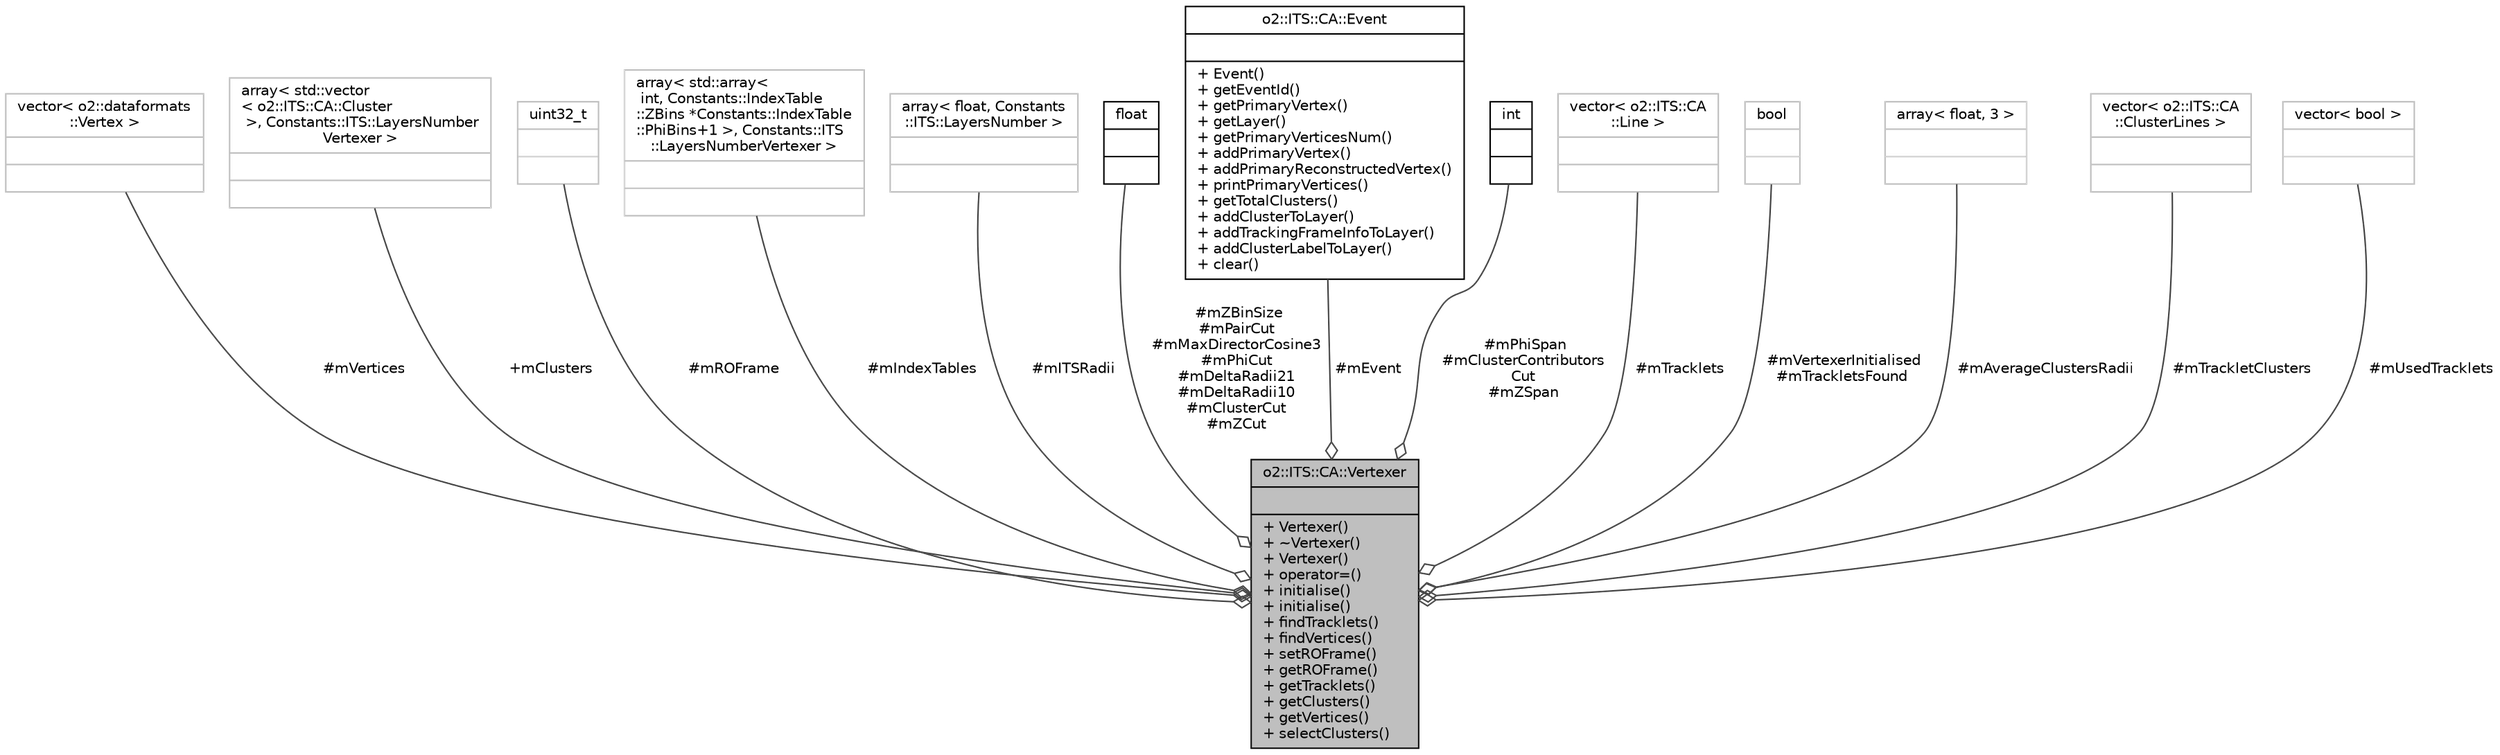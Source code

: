 digraph "o2::ITS::CA::Vertexer"
{
 // INTERACTIVE_SVG=YES
  bgcolor="transparent";
  edge [fontname="Helvetica",fontsize="10",labelfontname="Helvetica",labelfontsize="10"];
  node [fontname="Helvetica",fontsize="10",shape=record];
  Node1 [label="{o2::ITS::CA::Vertexer\n||+ Vertexer()\l+ ~Vertexer()\l+ Vertexer()\l+ operator=()\l+ initialise()\l+ initialise()\l+ findTracklets()\l+ findVertices()\l+ setROFrame()\l+ getROFrame()\l+ getTracklets()\l+ getClusters()\l+ getVertices()\l+ selectClusters()\l}",height=0.2,width=0.4,color="black", fillcolor="grey75", style="filled" fontcolor="black"];
  Node2 -> Node1 [color="grey25",fontsize="10",style="solid",label=" #mVertices" ,arrowhead="odiamond",fontname="Helvetica"];
  Node2 [label="{vector\< o2::dataformats\l::Vertex \>\n||}",height=0.2,width=0.4,color="grey75"];
  Node3 -> Node1 [color="grey25",fontsize="10",style="solid",label=" +mClusters" ,arrowhead="odiamond",fontname="Helvetica"];
  Node3 [label="{array\< std::vector\l\< o2::ITS::CA::Cluster\l \>, Constants::ITS::LayersNumber\lVertexer \>\n||}",height=0.2,width=0.4,color="grey75"];
  Node4 -> Node1 [color="grey25",fontsize="10",style="solid",label=" #mROFrame" ,arrowhead="odiamond",fontname="Helvetica"];
  Node4 [label="{uint32_t\n||}",height=0.2,width=0.4,color="grey75"];
  Node5 -> Node1 [color="grey25",fontsize="10",style="solid",label=" #mIndexTables" ,arrowhead="odiamond",fontname="Helvetica"];
  Node5 [label="{array\< std::array\<\l int, Constants::IndexTable\l::ZBins *Constants::IndexTable\l::PhiBins+1 \>, Constants::ITS\l::LayersNumberVertexer \>\n||}",height=0.2,width=0.4,color="grey75"];
  Node6 -> Node1 [color="grey25",fontsize="10",style="solid",label=" #mITSRadii" ,arrowhead="odiamond",fontname="Helvetica"];
  Node6 [label="{array\< float, Constants\l::ITS::LayersNumber \>\n||}",height=0.2,width=0.4,color="grey75"];
  Node7 -> Node1 [color="grey25",fontsize="10",style="solid",label=" #mZBinSize\n#mPairCut\n#mMaxDirectorCosine3\n#mPhiCut\n#mDeltaRadii21\n#mDeltaRadii10\n#mClusterCut\n#mZCut" ,arrowhead="odiamond",fontname="Helvetica"];
  Node7 [label="{float\n||}",height=0.2,width=0.4,color="black",URL="$d4/dc3/classfloat.html"];
  Node8 -> Node1 [color="grey25",fontsize="10",style="solid",label=" #mEvent" ,arrowhead="odiamond",fontname="Helvetica"];
  Node8 [label="{o2::ITS::CA::Event\n||+ Event()\l+ getEventId()\l+ getPrimaryVertex()\l+ getLayer()\l+ getPrimaryVerticesNum()\l+ addPrimaryVertex()\l+ addPrimaryReconstructedVertex()\l+ printPrimaryVertices()\l+ getTotalClusters()\l+ addClusterToLayer()\l+ addTrackingFrameInfoToLayer()\l+ addClusterLabelToLayer()\l+ clear()\l}",height=0.2,width=0.4,color="black",URL="$d3/dc2/classo2_1_1ITS_1_1CA_1_1Event.html"];
  Node9 -> Node1 [color="grey25",fontsize="10",style="solid",label=" #mPhiSpan\n#mClusterContributors\lCut\n#mZSpan" ,arrowhead="odiamond",fontname="Helvetica"];
  Node9 [label="{int\n||}",height=0.2,width=0.4,color="black",URL="$d1/da0/classint.html"];
  Node10 -> Node1 [color="grey25",fontsize="10",style="solid",label=" #mTracklets" ,arrowhead="odiamond",fontname="Helvetica"];
  Node10 [label="{vector\< o2::ITS::CA\l::Line \>\n||}",height=0.2,width=0.4,color="grey75"];
  Node11 -> Node1 [color="grey25",fontsize="10",style="solid",label=" #mVertexerInitialised\n#mTrackletsFound" ,arrowhead="odiamond",fontname="Helvetica"];
  Node11 [label="{bool\n||}",height=0.2,width=0.4,color="grey75"];
  Node12 -> Node1 [color="grey25",fontsize="10",style="solid",label=" #mAverageClustersRadii" ,arrowhead="odiamond",fontname="Helvetica"];
  Node12 [label="{array\< float, 3 \>\n||}",height=0.2,width=0.4,color="grey75"];
  Node13 -> Node1 [color="grey25",fontsize="10",style="solid",label=" #mTrackletClusters" ,arrowhead="odiamond",fontname="Helvetica"];
  Node13 [label="{vector\< o2::ITS::CA\l::ClusterLines \>\n||}",height=0.2,width=0.4,color="grey75"];
  Node14 -> Node1 [color="grey25",fontsize="10",style="solid",label=" #mUsedTracklets" ,arrowhead="odiamond",fontname="Helvetica"];
  Node14 [label="{vector\< bool \>\n||}",height=0.2,width=0.4,color="grey75"];
}
